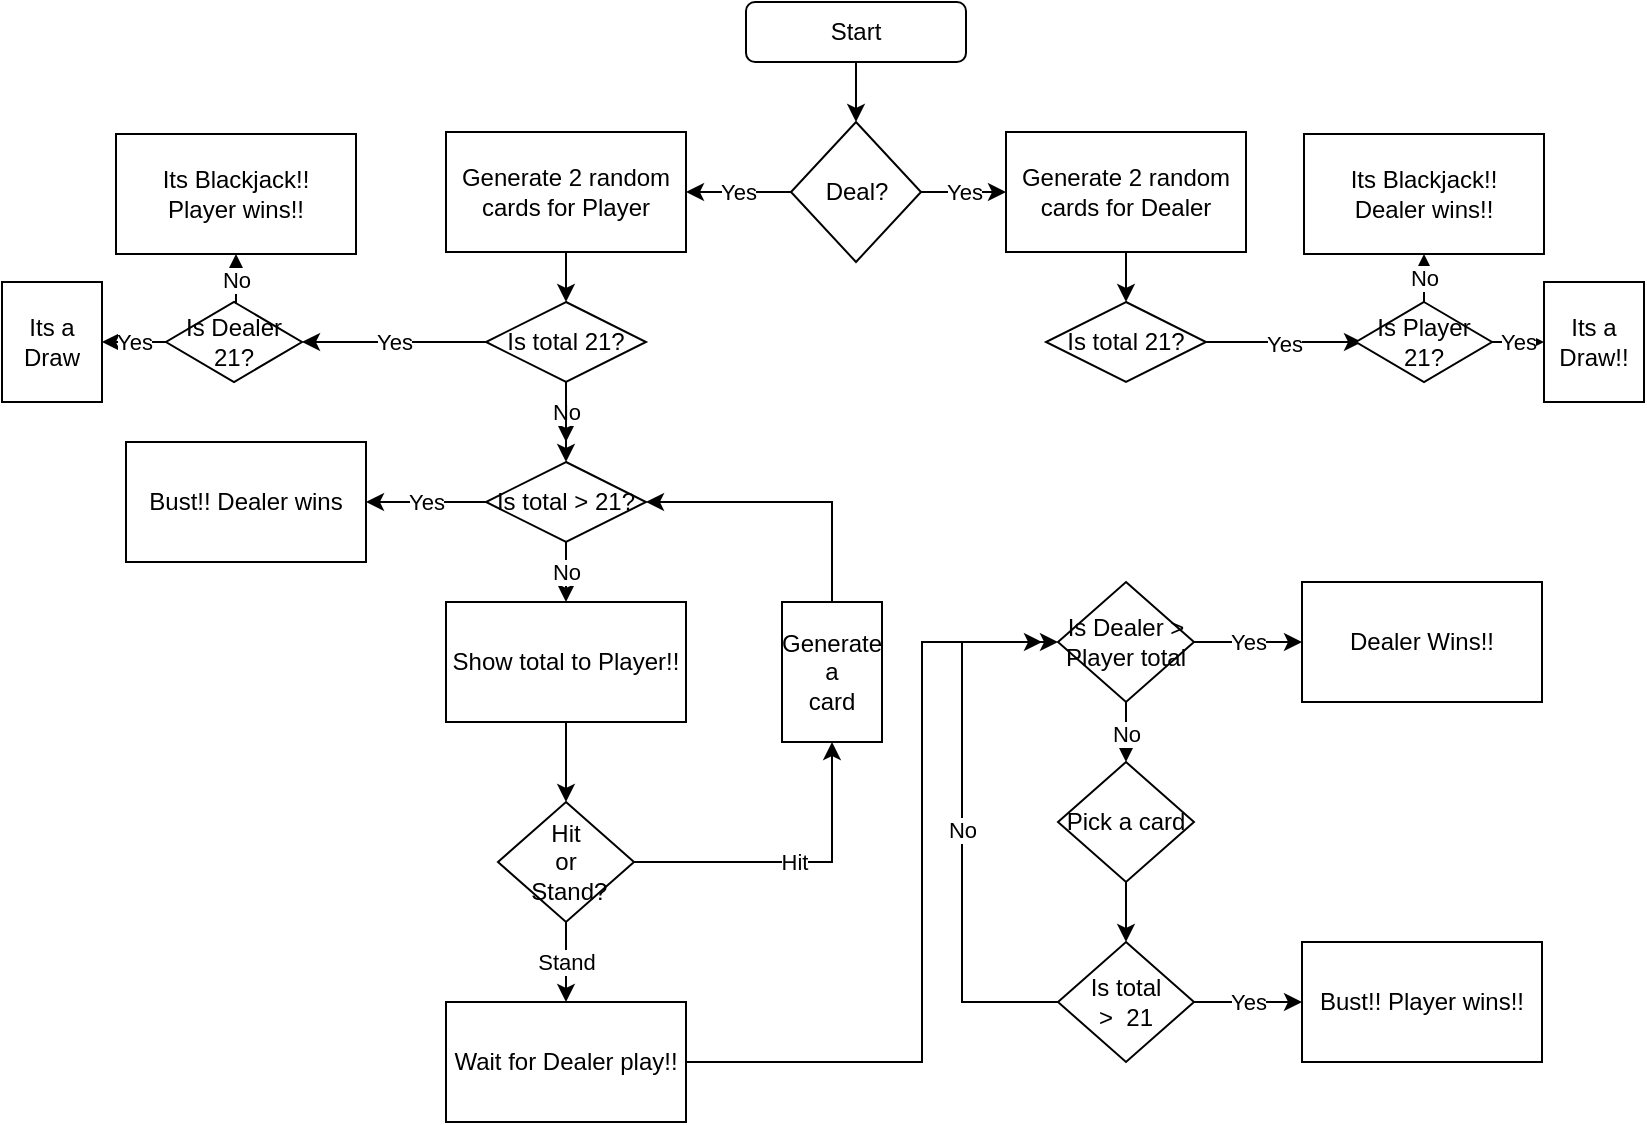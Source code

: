 <mxfile version="15.8.2" type="github">
  <diagram id="hdE3rku1YJ5EQBi32LEU" name="Page-1">
    <mxGraphModel dx="1154" dy="508" grid="1" gridSize="10" guides="1" tooltips="1" connect="1" arrows="1" fold="1" page="1" pageScale="1" pageWidth="850" pageHeight="1100" math="0" shadow="0">
      <root>
        <mxCell id="0" />
        <mxCell id="1" parent="0" />
        <mxCell id="6wpjzhj1WaeNJ_ekcqtX-5" value="" style="edgeStyle=none;rounded=0;orthogonalLoop=1;jettySize=auto;html=1;" edge="1" parent="1" source="6wpjzhj1WaeNJ_ekcqtX-1" target="6wpjzhj1WaeNJ_ekcqtX-3">
          <mxGeometry relative="1" as="geometry" />
        </mxCell>
        <mxCell id="6wpjzhj1WaeNJ_ekcqtX-1" value="Start" style="rounded=1;whiteSpace=wrap;html=1;" vertex="1" parent="1">
          <mxGeometry x="382" y="30" width="110" height="30" as="geometry" />
        </mxCell>
        <mxCell id="6wpjzhj1WaeNJ_ekcqtX-7" value="Yes" style="edgeStyle=none;rounded=0;orthogonalLoop=1;jettySize=auto;html=1;" edge="1" parent="1" source="6wpjzhj1WaeNJ_ekcqtX-3" target="6wpjzhj1WaeNJ_ekcqtX-6">
          <mxGeometry relative="1" as="geometry" />
        </mxCell>
        <mxCell id="6wpjzhj1WaeNJ_ekcqtX-18" value="Yes" style="edgeStyle=none;rounded=0;orthogonalLoop=1;jettySize=auto;html=1;" edge="1" parent="1" source="6wpjzhj1WaeNJ_ekcqtX-3" target="6wpjzhj1WaeNJ_ekcqtX-17">
          <mxGeometry relative="1" as="geometry" />
        </mxCell>
        <mxCell id="6wpjzhj1WaeNJ_ekcqtX-3" value="Deal?" style="rhombus;whiteSpace=wrap;html=1;" vertex="1" parent="1">
          <mxGeometry x="404.5" y="90" width="65" height="70" as="geometry" />
        </mxCell>
        <mxCell id="6wpjzhj1WaeNJ_ekcqtX-11" value="" style="edgeStyle=none;rounded=0;orthogonalLoop=1;jettySize=auto;html=1;" edge="1" parent="1" source="6wpjzhj1WaeNJ_ekcqtX-6" target="6wpjzhj1WaeNJ_ekcqtX-10">
          <mxGeometry relative="1" as="geometry" />
        </mxCell>
        <mxCell id="6wpjzhj1WaeNJ_ekcqtX-6" value="Generate 2 random cards for Player" style="whiteSpace=wrap;html=1;" vertex="1" parent="1">
          <mxGeometry x="232" y="95" width="120" height="60" as="geometry" />
        </mxCell>
        <mxCell id="6wpjzhj1WaeNJ_ekcqtX-24" value="No" style="edgeStyle=none;rounded=0;orthogonalLoop=1;jettySize=auto;html=1;" edge="1" parent="1" source="6wpjzhj1WaeNJ_ekcqtX-10">
          <mxGeometry relative="1" as="geometry">
            <mxPoint x="292" y="250" as="targetPoint" />
          </mxGeometry>
        </mxCell>
        <mxCell id="6wpjzhj1WaeNJ_ekcqtX-26" value="" style="edgeStyle=none;rounded=0;orthogonalLoop=1;jettySize=auto;html=1;" edge="1" parent="1" source="6wpjzhj1WaeNJ_ekcqtX-10" target="6wpjzhj1WaeNJ_ekcqtX-25">
          <mxGeometry relative="1" as="geometry" />
        </mxCell>
        <mxCell id="6wpjzhj1WaeNJ_ekcqtX-45" value="Yes" style="edgeStyle=orthogonalEdgeStyle;rounded=0;orthogonalLoop=1;jettySize=auto;html=1;" edge="1" parent="1" source="6wpjzhj1WaeNJ_ekcqtX-10" target="6wpjzhj1WaeNJ_ekcqtX-44">
          <mxGeometry relative="1" as="geometry" />
        </mxCell>
        <mxCell id="6wpjzhj1WaeNJ_ekcqtX-10" value="Is total 21?" style="rhombus;whiteSpace=wrap;html=1;" vertex="1" parent="1">
          <mxGeometry x="252" y="180" width="80" height="40" as="geometry" />
        </mxCell>
        <mxCell id="6wpjzhj1WaeNJ_ekcqtX-40" value="" style="edgeStyle=orthogonalEdgeStyle;rounded=0;orthogonalLoop=1;jettySize=auto;html=1;" edge="1" parent="1" source="6wpjzhj1WaeNJ_ekcqtX-17">
          <mxGeometry relative="1" as="geometry">
            <mxPoint x="572" y="180" as="targetPoint" />
          </mxGeometry>
        </mxCell>
        <mxCell id="6wpjzhj1WaeNJ_ekcqtX-17" value="Generate 2 random cards for Dealer" style="whiteSpace=wrap;html=1;" vertex="1" parent="1">
          <mxGeometry x="512" y="95" width="120" height="60" as="geometry" />
        </mxCell>
        <mxCell id="6wpjzhj1WaeNJ_ekcqtX-19" value="Its Blackjack!! &lt;br&gt;Player wins!!" style="whiteSpace=wrap;html=1;" vertex="1" parent="1">
          <mxGeometry x="67" y="96" width="120" height="60" as="geometry" />
        </mxCell>
        <mxCell id="6wpjzhj1WaeNJ_ekcqtX-28" value="Yes" style="edgeStyle=none;rounded=0;orthogonalLoop=1;jettySize=auto;html=1;" edge="1" parent="1" source="6wpjzhj1WaeNJ_ekcqtX-25" target="6wpjzhj1WaeNJ_ekcqtX-27">
          <mxGeometry relative="1" as="geometry" />
        </mxCell>
        <mxCell id="6wpjzhj1WaeNJ_ekcqtX-30" value="No" style="edgeStyle=none;rounded=0;orthogonalLoop=1;jettySize=auto;html=1;" edge="1" parent="1" source="6wpjzhj1WaeNJ_ekcqtX-25" target="6wpjzhj1WaeNJ_ekcqtX-29">
          <mxGeometry relative="1" as="geometry" />
        </mxCell>
        <mxCell id="6wpjzhj1WaeNJ_ekcqtX-25" value="Is total &amp;gt; 21?" style="rhombus;whiteSpace=wrap;html=1;" vertex="1" parent="1">
          <mxGeometry x="252" y="260" width="80" height="40" as="geometry" />
        </mxCell>
        <mxCell id="6wpjzhj1WaeNJ_ekcqtX-27" value="Bust!! Dealer wins" style="whiteSpace=wrap;html=1;" vertex="1" parent="1">
          <mxGeometry x="72" y="250" width="120" height="60" as="geometry" />
        </mxCell>
        <mxCell id="6wpjzhj1WaeNJ_ekcqtX-32" value="" style="edgeStyle=none;rounded=0;orthogonalLoop=1;jettySize=auto;html=1;" edge="1" parent="1" source="6wpjzhj1WaeNJ_ekcqtX-29" target="6wpjzhj1WaeNJ_ekcqtX-31">
          <mxGeometry relative="1" as="geometry" />
        </mxCell>
        <mxCell id="6wpjzhj1WaeNJ_ekcqtX-29" value="Show total to Player!!" style="whiteSpace=wrap;html=1;" vertex="1" parent="1">
          <mxGeometry x="232" y="330" width="120" height="60" as="geometry" />
        </mxCell>
        <mxCell id="6wpjzhj1WaeNJ_ekcqtX-34" value="Stand" style="edgeStyle=none;rounded=0;orthogonalLoop=1;jettySize=auto;html=1;" edge="1" parent="1" source="6wpjzhj1WaeNJ_ekcqtX-31" target="6wpjzhj1WaeNJ_ekcqtX-33">
          <mxGeometry relative="1" as="geometry" />
        </mxCell>
        <mxCell id="6wpjzhj1WaeNJ_ekcqtX-66" value="Hit" style="edgeStyle=orthogonalEdgeStyle;rounded=0;orthogonalLoop=1;jettySize=auto;html=1;exitX=1;exitY=0.5;exitDx=0;exitDy=0;entryX=0.5;entryY=1;entryDx=0;entryDy=0;" edge="1" parent="1" source="6wpjzhj1WaeNJ_ekcqtX-31" target="6wpjzhj1WaeNJ_ekcqtX-36">
          <mxGeometry relative="1" as="geometry" />
        </mxCell>
        <mxCell id="6wpjzhj1WaeNJ_ekcqtX-31" value="Hit &lt;br&gt;or&lt;br&gt;&amp;nbsp;Stand?" style="rhombus;whiteSpace=wrap;html=1;" vertex="1" parent="1">
          <mxGeometry x="258" y="430" width="68" height="60" as="geometry" />
        </mxCell>
        <mxCell id="6wpjzhj1WaeNJ_ekcqtX-82" style="edgeStyle=orthogonalEdgeStyle;rounded=0;orthogonalLoop=1;jettySize=auto;html=1;entryX=0;entryY=0.5;entryDx=0;entryDy=0;" edge="1" parent="1" source="6wpjzhj1WaeNJ_ekcqtX-33" target="6wpjzhj1WaeNJ_ekcqtX-60">
          <mxGeometry relative="1" as="geometry">
            <Array as="points">
              <mxPoint x="470" y="560" />
              <mxPoint x="470" y="350" />
            </Array>
          </mxGeometry>
        </mxCell>
        <mxCell id="6wpjzhj1WaeNJ_ekcqtX-33" value="Wait for Dealer play!!" style="whiteSpace=wrap;html=1;" vertex="1" parent="1">
          <mxGeometry x="232" y="530" width="120" height="60" as="geometry" />
        </mxCell>
        <mxCell id="6wpjzhj1WaeNJ_ekcqtX-38" style="edgeStyle=orthogonalEdgeStyle;rounded=0;orthogonalLoop=1;jettySize=auto;html=1;exitX=0.5;exitY=0;exitDx=0;exitDy=0;entryX=1;entryY=0.5;entryDx=0;entryDy=0;" edge="1" parent="1" source="6wpjzhj1WaeNJ_ekcqtX-36" target="6wpjzhj1WaeNJ_ekcqtX-25">
          <mxGeometry relative="1" as="geometry" />
        </mxCell>
        <mxCell id="6wpjzhj1WaeNJ_ekcqtX-36" value="Generate&lt;br&gt;a&lt;br&gt;card" style="whiteSpace=wrap;html=1;" vertex="1" parent="1">
          <mxGeometry x="400" y="330" width="50" height="70" as="geometry" />
        </mxCell>
        <mxCell id="6wpjzhj1WaeNJ_ekcqtX-54" value="Yes" style="edgeStyle=orthogonalEdgeStyle;rounded=0;orthogonalLoop=1;jettySize=auto;html=1;" edge="1" parent="1" source="6wpjzhj1WaeNJ_ekcqtX-41">
          <mxGeometry relative="1" as="geometry">
            <mxPoint x="690" y="200" as="targetPoint" />
          </mxGeometry>
        </mxCell>
        <mxCell id="6wpjzhj1WaeNJ_ekcqtX-41" value="Is total 21?" style="rhombus;whiteSpace=wrap;html=1;" vertex="1" parent="1">
          <mxGeometry x="532" y="180" width="80" height="40" as="geometry" />
        </mxCell>
        <mxCell id="6wpjzhj1WaeNJ_ekcqtX-42" value="Its Blackjack!! &lt;br&gt;Dealer wins!!" style="whiteSpace=wrap;html=1;" vertex="1" parent="1">
          <mxGeometry x="661" y="96" width="120" height="60" as="geometry" />
        </mxCell>
        <mxCell id="6wpjzhj1WaeNJ_ekcqtX-47" value="No" style="edgeStyle=orthogonalEdgeStyle;rounded=0;orthogonalLoop=1;jettySize=auto;html=1;exitX=0.5;exitY=0;exitDx=0;exitDy=0;entryX=0.5;entryY=1;entryDx=0;entryDy=0;" edge="1" parent="1" source="6wpjzhj1WaeNJ_ekcqtX-44" target="6wpjzhj1WaeNJ_ekcqtX-19">
          <mxGeometry relative="1" as="geometry" />
        </mxCell>
        <mxCell id="6wpjzhj1WaeNJ_ekcqtX-49" value="Yes" style="edgeStyle=orthogonalEdgeStyle;rounded=0;orthogonalLoop=1;jettySize=auto;html=1;" edge="1" parent="1" source="6wpjzhj1WaeNJ_ekcqtX-44" target="6wpjzhj1WaeNJ_ekcqtX-48">
          <mxGeometry relative="1" as="geometry" />
        </mxCell>
        <mxCell id="6wpjzhj1WaeNJ_ekcqtX-44" value="Is Dealer 21?" style="rhombus;whiteSpace=wrap;html=1;" vertex="1" parent="1">
          <mxGeometry x="92" y="180" width="68" height="40" as="geometry" />
        </mxCell>
        <mxCell id="6wpjzhj1WaeNJ_ekcqtX-48" value="Its a Draw" style="whiteSpace=wrap;html=1;" vertex="1" parent="1">
          <mxGeometry x="10" y="170" width="50" height="60" as="geometry" />
        </mxCell>
        <mxCell id="6wpjzhj1WaeNJ_ekcqtX-55" value="No" style="edgeStyle=orthogonalEdgeStyle;rounded=0;orthogonalLoop=1;jettySize=auto;html=1;" edge="1" parent="1" source="6wpjzhj1WaeNJ_ekcqtX-52" target="6wpjzhj1WaeNJ_ekcqtX-42">
          <mxGeometry relative="1" as="geometry" />
        </mxCell>
        <mxCell id="6wpjzhj1WaeNJ_ekcqtX-57" value="Yes" style="edgeStyle=orthogonalEdgeStyle;rounded=0;orthogonalLoop=1;jettySize=auto;html=1;" edge="1" parent="1" source="6wpjzhj1WaeNJ_ekcqtX-52" target="6wpjzhj1WaeNJ_ekcqtX-56">
          <mxGeometry relative="1" as="geometry" />
        </mxCell>
        <mxCell id="6wpjzhj1WaeNJ_ekcqtX-52" value="Is Player 21?" style="rhombus;whiteSpace=wrap;html=1;" vertex="1" parent="1">
          <mxGeometry x="687" y="180" width="68" height="40" as="geometry" />
        </mxCell>
        <mxCell id="6wpjzhj1WaeNJ_ekcqtX-56" value="Its&amp;nbsp;a&lt;br&gt;Draw!!" style="whiteSpace=wrap;html=1;" vertex="1" parent="1">
          <mxGeometry x="781" y="170" width="50" height="60" as="geometry" />
        </mxCell>
        <mxCell id="6wpjzhj1WaeNJ_ekcqtX-70" value="No" style="edgeStyle=orthogonalEdgeStyle;rounded=0;orthogonalLoop=1;jettySize=auto;html=1;" edge="1" parent="1" source="6wpjzhj1WaeNJ_ekcqtX-60">
          <mxGeometry relative="1" as="geometry">
            <mxPoint x="572" y="410" as="targetPoint" />
          </mxGeometry>
        </mxCell>
        <mxCell id="6wpjzhj1WaeNJ_ekcqtX-76" value="Yes" style="edgeStyle=orthogonalEdgeStyle;rounded=0;orthogonalLoop=1;jettySize=auto;html=1;" edge="1" parent="1" source="6wpjzhj1WaeNJ_ekcqtX-60" target="6wpjzhj1WaeNJ_ekcqtX-75">
          <mxGeometry relative="1" as="geometry" />
        </mxCell>
        <mxCell id="6wpjzhj1WaeNJ_ekcqtX-60" value="Is Dealer &amp;gt; Player total" style="rhombus;whiteSpace=wrap;html=1;" vertex="1" parent="1">
          <mxGeometry x="538" y="320" width="68" height="60" as="geometry" />
        </mxCell>
        <mxCell id="6wpjzhj1WaeNJ_ekcqtX-78" value="" style="edgeStyle=orthogonalEdgeStyle;rounded=0;orthogonalLoop=1;jettySize=auto;html=1;" edge="1" parent="1" source="6wpjzhj1WaeNJ_ekcqtX-71" target="6wpjzhj1WaeNJ_ekcqtX-77">
          <mxGeometry relative="1" as="geometry" />
        </mxCell>
        <mxCell id="6wpjzhj1WaeNJ_ekcqtX-71" value="Pick a card" style="rhombus;whiteSpace=wrap;html=1;" vertex="1" parent="1">
          <mxGeometry x="538" y="410" width="68" height="60" as="geometry" />
        </mxCell>
        <mxCell id="6wpjzhj1WaeNJ_ekcqtX-75" value="Dealer Wins!!" style="whiteSpace=wrap;html=1;" vertex="1" parent="1">
          <mxGeometry x="660" y="320" width="120" height="60" as="geometry" />
        </mxCell>
        <mxCell id="6wpjzhj1WaeNJ_ekcqtX-80" value="Yes" style="edgeStyle=orthogonalEdgeStyle;rounded=0;orthogonalLoop=1;jettySize=auto;html=1;" edge="1" parent="1" source="6wpjzhj1WaeNJ_ekcqtX-77" target="6wpjzhj1WaeNJ_ekcqtX-79">
          <mxGeometry relative="1" as="geometry" />
        </mxCell>
        <mxCell id="6wpjzhj1WaeNJ_ekcqtX-81" value="No" style="edgeStyle=elbowEdgeStyle;rounded=0;orthogonalLoop=1;jettySize=auto;html=1;" edge="1" parent="1" source="6wpjzhj1WaeNJ_ekcqtX-77">
          <mxGeometry relative="1" as="geometry">
            <mxPoint x="530" y="350" as="targetPoint" />
            <Array as="points">
              <mxPoint x="490" y="530" />
              <mxPoint x="540" y="530" />
              <mxPoint x="500" y="510" />
            </Array>
          </mxGeometry>
        </mxCell>
        <mxCell id="6wpjzhj1WaeNJ_ekcqtX-77" value="Is total&lt;br&gt;&amp;gt;&amp;nbsp; 21" style="rhombus;whiteSpace=wrap;html=1;" vertex="1" parent="1">
          <mxGeometry x="538" y="500" width="68" height="60" as="geometry" />
        </mxCell>
        <mxCell id="6wpjzhj1WaeNJ_ekcqtX-79" value="Bust!! Player wins!!" style="whiteSpace=wrap;html=1;" vertex="1" parent="1">
          <mxGeometry x="660" y="500" width="120" height="60" as="geometry" />
        </mxCell>
      </root>
    </mxGraphModel>
  </diagram>
</mxfile>
